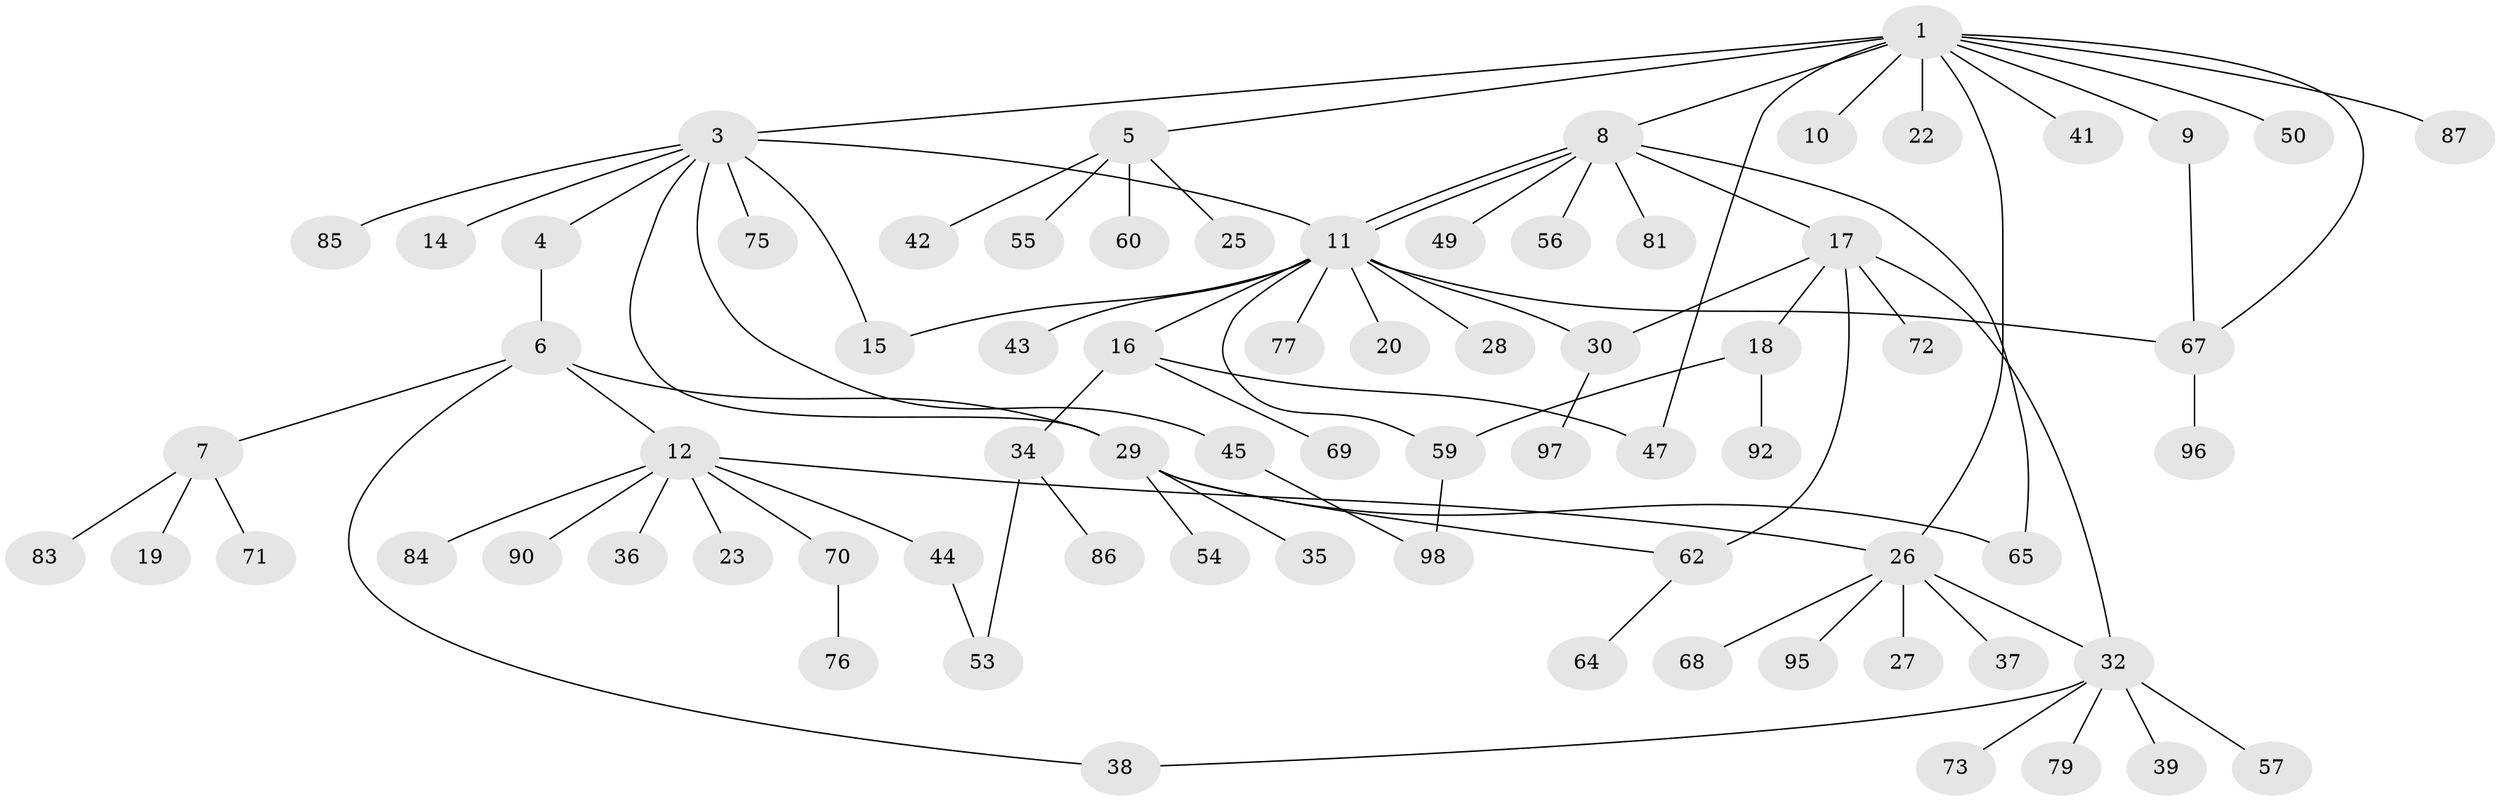 // original degree distribution, {10: 0.01, 5: 0.06, 7: 0.02, 3: 0.07, 6: 0.02, 9: 0.01, 2: 0.2, 1: 0.55, 13: 0.01, 8: 0.03, 4: 0.02}
// Generated by graph-tools (version 1.1) at 2025/38/02/21/25 10:38:54]
// undirected, 74 vertices, 89 edges
graph export_dot {
graph [start="1"]
  node [color=gray90,style=filled];
  1 [super="+2"];
  3 [super="+51"];
  4 [super="+21"];
  5 [super="+52"];
  6 [super="+13"];
  7 [super="+80"];
  8 [super="+58"];
  9;
  10;
  11 [super="+24"];
  12 [super="+48"];
  14 [super="+91"];
  15 [super="+78"];
  16 [super="+93"];
  17 [super="+31"];
  18 [super="+33"];
  19;
  20;
  22;
  23;
  25;
  26 [super="+88"];
  27;
  28;
  29 [super="+63"];
  30 [super="+66"];
  32 [super="+99"];
  34;
  35 [super="+46"];
  36;
  37;
  38 [super="+40"];
  39;
  41;
  42;
  43;
  44;
  45 [super="+82"];
  47;
  49;
  50;
  53 [super="+74"];
  54;
  55;
  56 [super="+89"];
  57;
  59 [super="+61"];
  60;
  62 [super="+94"];
  64;
  65;
  67 [super="+100"];
  68;
  69;
  70;
  71;
  72;
  73;
  75;
  76;
  77;
  79;
  81;
  83;
  84;
  85;
  86;
  87;
  90;
  92;
  95;
  96;
  97;
  98;
  1 -- 3 [weight=2];
  1 -- 8;
  1 -- 9;
  1 -- 10;
  1 -- 41;
  1 -- 47;
  1 -- 50;
  1 -- 67;
  1 -- 87;
  1 -- 5;
  1 -- 22;
  1 -- 26;
  3 -- 4;
  3 -- 14;
  3 -- 45;
  3 -- 85;
  3 -- 75;
  3 -- 11;
  3 -- 29;
  3 -- 15;
  4 -- 6;
  5 -- 25;
  5 -- 42;
  5 -- 55;
  5 -- 60;
  6 -- 7;
  6 -- 12;
  6 -- 29;
  6 -- 38;
  7 -- 19;
  7 -- 71;
  7 -- 83;
  8 -- 11;
  8 -- 11;
  8 -- 17;
  8 -- 49;
  8 -- 56;
  8 -- 65;
  8 -- 81;
  9 -- 67;
  11 -- 15;
  11 -- 16 [weight=2];
  11 -- 20;
  11 -- 28;
  11 -- 43;
  11 -- 59;
  11 -- 67;
  11 -- 77;
  11 -- 30;
  12 -- 23;
  12 -- 26;
  12 -- 36;
  12 -- 44;
  12 -- 84;
  12 -- 90;
  12 -- 70;
  16 -- 34;
  16 -- 47;
  16 -- 69;
  17 -- 18;
  17 -- 30;
  17 -- 32;
  17 -- 62 [weight=2];
  17 -- 72;
  18 -- 92;
  18 -- 59;
  26 -- 27;
  26 -- 32;
  26 -- 37;
  26 -- 68;
  26 -- 95;
  29 -- 35;
  29 -- 54;
  29 -- 65;
  29 -- 62;
  30 -- 97;
  32 -- 38;
  32 -- 39;
  32 -- 57;
  32 -- 73;
  32 -- 79;
  34 -- 53;
  34 -- 86;
  44 -- 53;
  45 -- 98;
  59 -- 98;
  62 -- 64;
  67 -- 96;
  70 -- 76;
}

